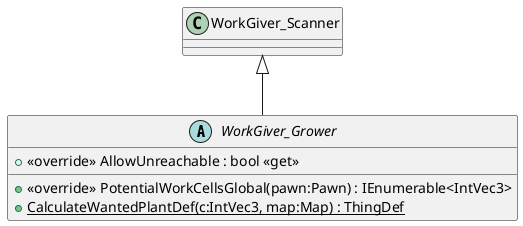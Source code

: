 @startuml
abstract class WorkGiver_Grower {
    + <<override>> AllowUnreachable : bool <<get>>
    + <<override>> PotentialWorkCellsGlobal(pawn:Pawn) : IEnumerable<IntVec3>
    + {static} CalculateWantedPlantDef(c:IntVec3, map:Map) : ThingDef
}
WorkGiver_Scanner <|-- WorkGiver_Grower
@enduml
